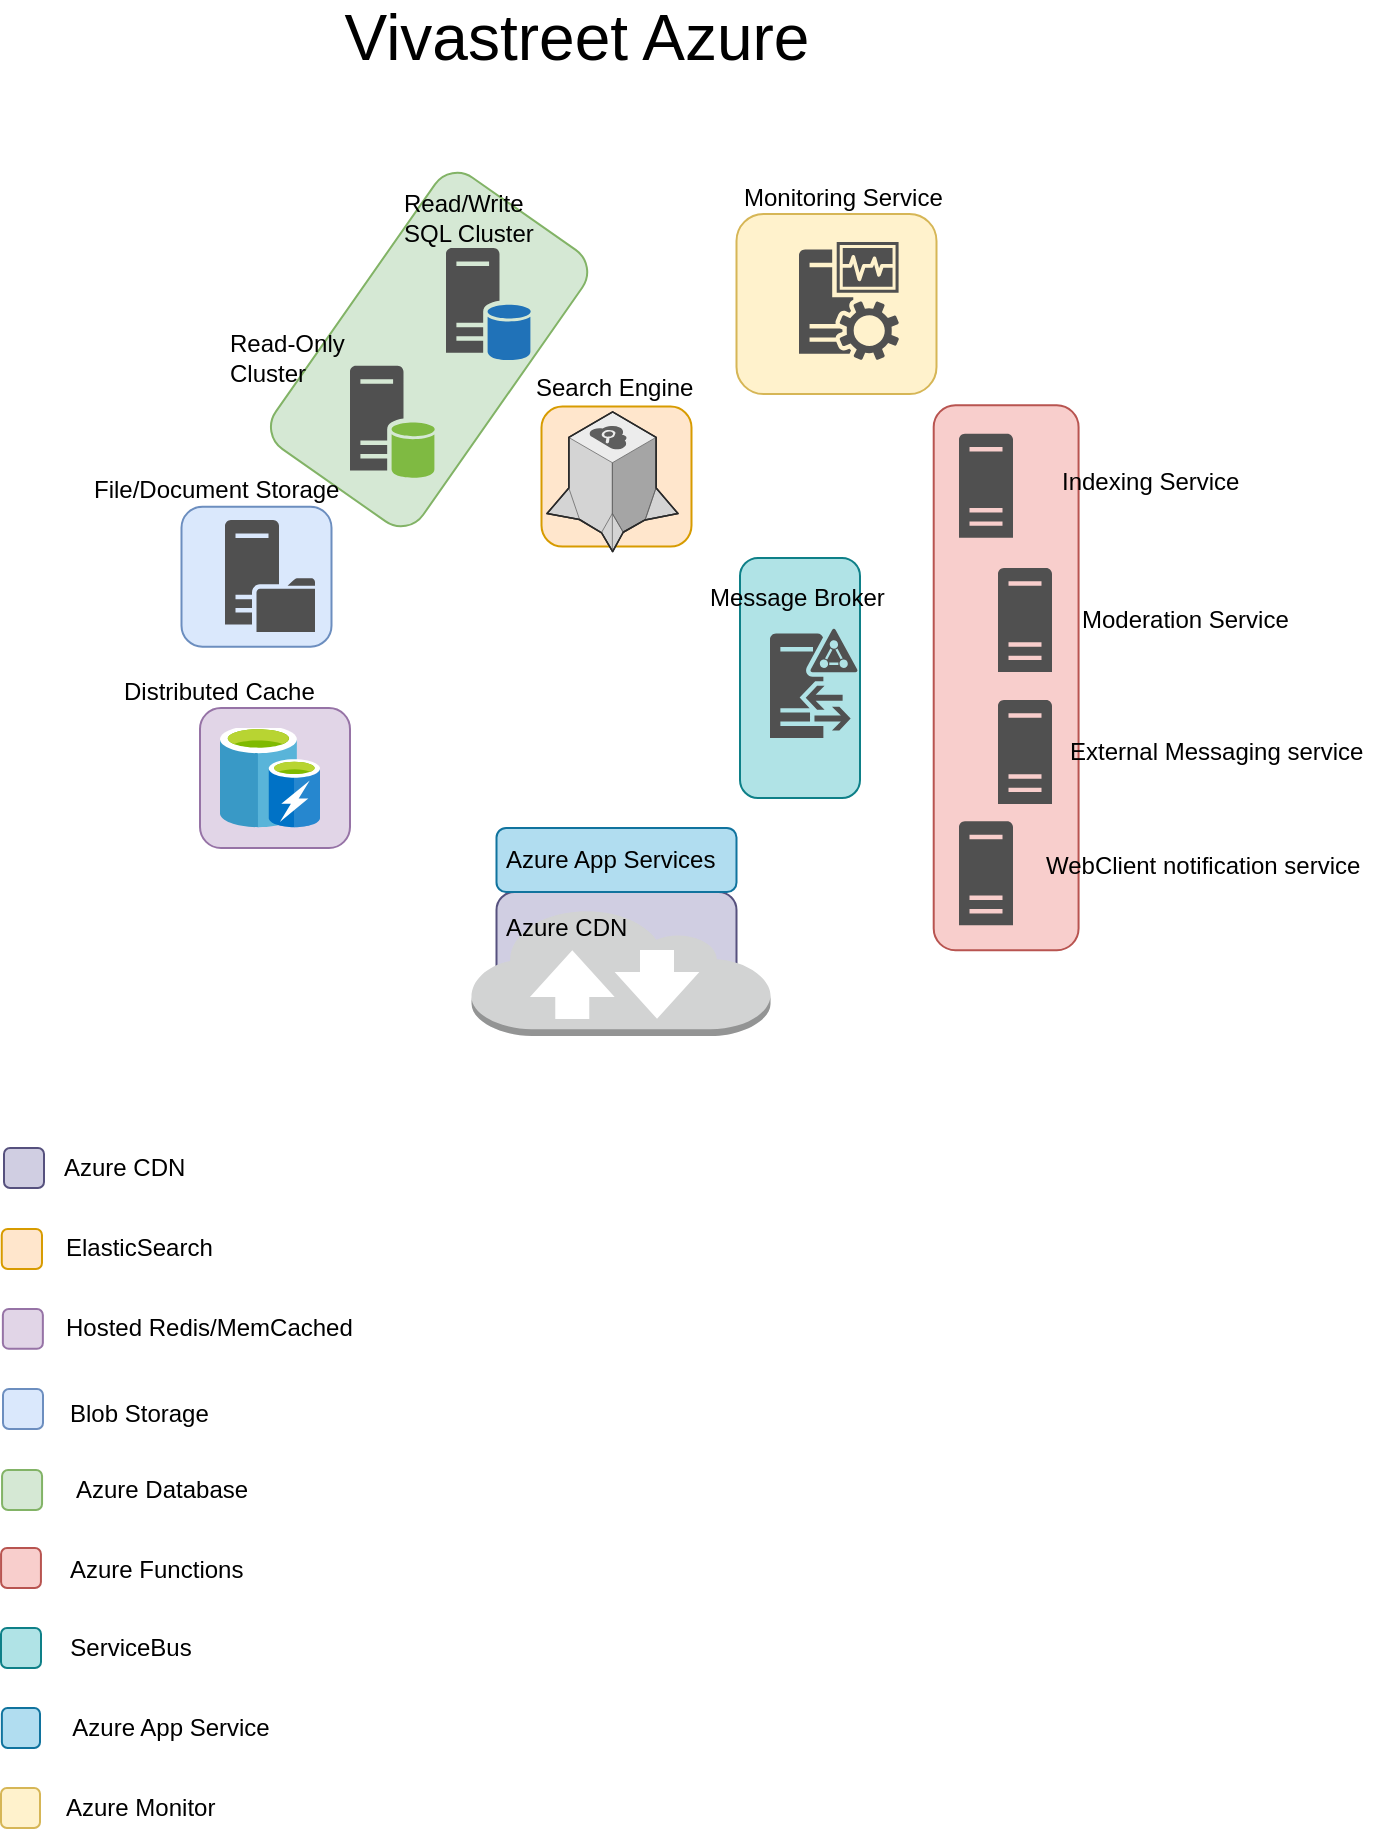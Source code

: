 <mxfile version="12.6.5" type="device"><diagram id="4O2F6CoNzN-h_bYHsUkI" name="Page-1"><mxGraphModel dx="1088" dy="968" grid="1" gridSize="10" guides="1" tooltips="1" connect="1" arrows="1" fold="1" page="1" pageScale="1" pageWidth="827" pageHeight="1169" math="0" shadow="0"><root><mxCell id="0"/><mxCell id="1" parent="0"/><mxCell id="XBKBYIljfQ9SbPrcRu22-1" value="" style="rounded=1;whiteSpace=wrap;html=1;fillColor=#d0cee2;strokeColor=#56517e;" vertex="1" parent="1"><mxGeometry x="378.25" y="472" width="120" height="60" as="geometry"/></mxCell><mxCell id="XBKBYIljfQ9SbPrcRu22-2" value="" style="outlineConnect=0;dashed=0;verticalLabelPosition=bottom;verticalAlign=top;align=center;html=1;shape=mxgraph.aws3.internet_2;fillColor=#D2D3D3;gradientColor=none;" vertex="1" parent="1"><mxGeometry x="365.75" y="480" width="149.5" height="64" as="geometry"/></mxCell><mxCell id="XBKBYIljfQ9SbPrcRu22-3" value="" style="rounded=1;whiteSpace=wrap;html=1;fillColor=#fff2cc;strokeColor=#d6b656;" vertex="1" parent="1"><mxGeometry x="498.25" y="133" width="100" height="90" as="geometry"/></mxCell><mxCell id="XBKBYIljfQ9SbPrcRu22-4" value="" style="rounded=1;whiteSpace=wrap;html=1;rotation=-90;fillColor=#ffe6cc;strokeColor=#d79b00;" vertex="1" parent="1"><mxGeometry x="403.25" y="226.79" width="70" height="75" as="geometry"/></mxCell><mxCell id="XBKBYIljfQ9SbPrcRu22-5" value="" style="rounded=1;whiteSpace=wrap;html=1;rotation=-55;fillColor=#d5e8d4;strokeColor=#82b366;" vertex="1" parent="1"><mxGeometry x="261.7" y="155.81" width="165.69" height="89.93" as="geometry"/></mxCell><mxCell id="XBKBYIljfQ9SbPrcRu22-6" value="" style="rounded=1;whiteSpace=wrap;html=1;rotation=-90;fillColor=#dae8fc;strokeColor=#6c8ebf;" vertex="1" parent="1"><mxGeometry x="223.25" y="276.86" width="70" height="75" as="geometry"/></mxCell><mxCell id="XBKBYIljfQ9SbPrcRu22-7" value="" style="rounded=1;whiteSpace=wrap;html=1;rotation=-90;fillColor=#e1d5e7;strokeColor=#9673a6;" vertex="1" parent="1"><mxGeometry x="232.5" y="377.5" width="70" height="75" as="geometry"/></mxCell><mxCell id="XBKBYIljfQ9SbPrcRu22-8" value="" style="rounded=1;whiteSpace=wrap;html=1;fillColor=#b1ddf0;strokeColor=#10739e;" vertex="1" parent="1"><mxGeometry x="378.25" y="440" width="120" height="32" as="geometry"/></mxCell><mxCell id="XBKBYIljfQ9SbPrcRu22-9" value="" style="rounded=1;whiteSpace=wrap;html=1;rotation=90;fillColor=#f8cecc;strokeColor=#b85450;" vertex="1" parent="1"><mxGeometry x="496.82" y="328.65" width="272.5" height="72.43" as="geometry"/></mxCell><mxCell id="XBKBYIljfQ9SbPrcRu22-10" value="" style="pointerEvents=1;shadow=0;dashed=0;html=1;strokeColor=none;fillColor=#505050;labelPosition=center;verticalLabelPosition=bottom;verticalAlign=top;outlineConnect=0;align=center;shape=mxgraph.office.servers.monitoring_sql_reporting_services;" vertex="1" parent="1"><mxGeometry x="529.5" y="147" width="50" height="59" as="geometry"/></mxCell><mxCell id="XBKBYIljfQ9SbPrcRu22-11" value="" style="pointerEvents=1;shadow=0;dashed=0;html=1;strokeColor=none;fillColor=#505050;labelPosition=center;verticalLabelPosition=bottom;verticalAlign=top;outlineConnect=0;align=center;shape=mxgraph.office.servers.database_server_blue;" vertex="1" parent="1"><mxGeometry x="353" y="150" width="43" height="56" as="geometry"/></mxCell><mxCell id="XBKBYIljfQ9SbPrcRu22-12" value="" style="pointerEvents=1;shadow=0;dashed=0;html=1;strokeColor=none;fillColor=#505050;labelPosition=center;verticalLabelPosition=bottom;verticalAlign=top;outlineConnect=0;align=center;shape=mxgraph.office.servers.database_server_green;" vertex="1" parent="1"><mxGeometry x="305" y="208.86" width="43" height="56" as="geometry"/></mxCell><mxCell id="XBKBYIljfQ9SbPrcRu22-14" value="Monitoring Service" style="text;html=1;align=left;verticalAlign=middle;resizable=0;points=[];autosize=1;" vertex="1" parent="1"><mxGeometry x="499.75" y="115" width="110" height="20" as="geometry"/></mxCell><mxCell id="XBKBYIljfQ9SbPrcRu22-15" value="" style="aspect=fixed;html=1;points=[];align=center;image;fontSize=12;image=img/lib/mscae/Cache_including_Redis.svg;" vertex="1" parent="1"><mxGeometry x="240" y="390" width="50" height="50" as="geometry"/></mxCell><mxCell id="XBKBYIljfQ9SbPrcRu22-16" value="" style="pointerEvents=1;shadow=0;dashed=0;html=1;strokeColor=none;fillColor=#505050;labelPosition=center;verticalLabelPosition=bottom;verticalAlign=top;outlineConnect=0;align=center;shape=mxgraph.office.servers.file_server;" vertex="1" parent="1"><mxGeometry x="242.5" y="286" width="45" height="56" as="geometry"/></mxCell><mxCell id="XBKBYIljfQ9SbPrcRu22-17" value="Distributed Cache" style="text;html=1;align=left;verticalAlign=middle;resizable=0;points=[];autosize=1;" vertex="1" parent="1"><mxGeometry x="190" y="362" width="110" height="20" as="geometry"/></mxCell><mxCell id="XBKBYIljfQ9SbPrcRu22-18" value="Search Engine" style="text;html=1;align=left;verticalAlign=middle;resizable=0;points=[];autosize=1;" vertex="1" parent="1"><mxGeometry x="395.5" y="209.93" width="90" height="20" as="geometry"/></mxCell><mxCell id="XBKBYIljfQ9SbPrcRu22-19" value="" style="verticalLabelPosition=bottom;html=1;verticalAlign=top;strokeWidth=1;align=center;outlineConnect=0;dashed=0;outlineConnect=0;shape=mxgraph.aws3d.searchEngine;fillColor=#ECECEC;strokeColor=#5E5E5E;aspect=fixed;" vertex="1" parent="1"><mxGeometry x="403.5" y="231.93" width="65.5" height="69.86" as="geometry"/></mxCell><mxCell id="XBKBYIljfQ9SbPrcRu22-20" value="Read-Only&lt;br&gt;Cluster" style="text;html=1;align=left;verticalAlign=middle;resizable=0;points=[];autosize=1;" vertex="1" parent="1"><mxGeometry x="242.5" y="190.0" width="70" height="30" as="geometry"/></mxCell><mxCell id="XBKBYIljfQ9SbPrcRu22-21" value="" style="group;fillColor=#ffffff;" vertex="1" connectable="0" parent="1"><mxGeometry x="490" y="310" width="100" height="85" as="geometry"/></mxCell><mxCell id="XBKBYIljfQ9SbPrcRu22-22" value="" style="rounded=1;whiteSpace=wrap;html=1;rotation=90;fillColor=#b0e3e6;strokeColor=#0e8088;" vertex="1" parent="XBKBYIljfQ9SbPrcRu22-21"><mxGeometry x="-20" y="25" width="120" height="60" as="geometry"/></mxCell><mxCell id="XBKBYIljfQ9SbPrcRu22-23" value="" style="pointerEvents=1;shadow=0;dashed=0;html=1;strokeColor=none;fillColor=#505050;labelPosition=center;verticalLabelPosition=bottom;verticalAlign=top;outlineConnect=0;align=center;shape=mxgraph.office.servers.active_directory_federation_services_proxy;" vertex="1" parent="XBKBYIljfQ9SbPrcRu22-21"><mxGeometry x="25" y="30" width="44" height="55" as="geometry"/></mxCell><mxCell id="XBKBYIljfQ9SbPrcRu22-24" value="Message Broker" style="text;html=1;align=left;verticalAlign=middle;resizable=0;points=[];autosize=1;" vertex="1" parent="XBKBYIljfQ9SbPrcRu22-21"><mxGeometry x="-7" y="5" width="100" height="20" as="geometry"/></mxCell><mxCell id="XBKBYIljfQ9SbPrcRu22-25" value="" style="pointerEvents=1;shadow=0;dashed=0;html=1;strokeColor=none;fillColor=#505050;labelPosition=center;verticalLabelPosition=bottom;verticalAlign=top;outlineConnect=0;align=center;shape=mxgraph.office.servers.server_generic;" vertex="1" parent="1"><mxGeometry x="609.5" y="242.86" width="27" height="52" as="geometry"/></mxCell><mxCell id="XBKBYIljfQ9SbPrcRu22-26" value="Indexing Service" style="text;html=1;align=left;verticalAlign=middle;resizable=0;points=[];autosize=1;" vertex="1" parent="1"><mxGeometry x="659" y="256.86" width="100" height="20" as="geometry"/></mxCell><mxCell id="XBKBYIljfQ9SbPrcRu22-27" value="File/Document&amp;nbsp;Storage" style="text;html=1;align=left;verticalAlign=middle;resizable=0;points=[];autosize=1;" vertex="1" parent="1"><mxGeometry x="175" y="261" width="140" height="20" as="geometry"/></mxCell><mxCell id="XBKBYIljfQ9SbPrcRu22-28" value="" style="pointerEvents=1;shadow=0;dashed=0;html=1;strokeColor=none;fillColor=#505050;labelPosition=center;verticalLabelPosition=bottom;verticalAlign=top;outlineConnect=0;align=center;shape=mxgraph.office.servers.server_generic;" vertex="1" parent="1"><mxGeometry x="629" y="310" width="27" height="52" as="geometry"/></mxCell><mxCell id="XBKBYIljfQ9SbPrcRu22-29" value="Moderation Service" style="text;html=1;align=left;verticalAlign=middle;resizable=0;points=[];autosize=1;" vertex="1" parent="1"><mxGeometry x="669" y="326" width="120" height="20" as="geometry"/></mxCell><mxCell id="XBKBYIljfQ9SbPrcRu22-30" value="" style="pointerEvents=1;shadow=0;dashed=0;html=1;strokeColor=none;fillColor=#505050;labelPosition=center;verticalLabelPosition=bottom;verticalAlign=top;outlineConnect=0;align=center;shape=mxgraph.office.servers.server_generic;" vertex="1" parent="1"><mxGeometry x="629" y="376" width="27" height="52" as="geometry"/></mxCell><mxCell id="XBKBYIljfQ9SbPrcRu22-31" value="&lt;div&gt;&lt;span&gt;Read/Write&lt;/span&gt;&lt;/div&gt;SQL Cluster" style="text;html=1;align=left;verticalAlign=middle;resizable=0;points=[];autosize=1;" vertex="1" parent="1"><mxGeometry x="330" y="120" width="80" height="30" as="geometry"/></mxCell><mxCell id="XBKBYIljfQ9SbPrcRu22-32" value="" style="pointerEvents=1;shadow=0;dashed=0;html=1;strokeColor=none;fillColor=#505050;labelPosition=center;verticalLabelPosition=bottom;verticalAlign=top;outlineConnect=0;align=center;shape=mxgraph.office.servers.server_generic;" vertex="1" parent="1"><mxGeometry x="609.5" y="436.64" width="27" height="52" as="geometry"/></mxCell><mxCell id="XBKBYIljfQ9SbPrcRu22-34" value="WebClient notification service" style="text;html=1;align=left;verticalAlign=middle;resizable=0;points=[];autosize=1;" vertex="1" parent="1"><mxGeometry x="651" y="448.64" width="170" height="20" as="geometry"/></mxCell><mxCell id="XBKBYIljfQ9SbPrcRu22-35" value="External Messaging service" style="text;html=1;align=left;verticalAlign=middle;resizable=0;points=[];autosize=1;" vertex="1" parent="1"><mxGeometry x="663" y="392" width="160" height="20" as="geometry"/></mxCell><mxCell id="XBKBYIljfQ9SbPrcRu22-36" value="" style="rounded=1;whiteSpace=wrap;html=1;fillColor=#d0cee2;strokeColor=#56517e;" vertex="1" parent="1"><mxGeometry x="132" y="600" width="20" height="20" as="geometry"/></mxCell><mxCell id="XBKBYIljfQ9SbPrcRu22-37" value="Azure CDN" style="text;html=1;align=left;verticalAlign=middle;resizable=0;points=[];autosize=1;" vertex="1" parent="1"><mxGeometry x="159.5" y="600" width="80" height="20" as="geometry"/></mxCell><mxCell id="XBKBYIljfQ9SbPrcRu22-38" value="" style="rounded=1;whiteSpace=wrap;html=1;rotation=-90;fillColor=#ffe6cc;strokeColor=#d79b00;" vertex="1" parent="1"><mxGeometry x="130.93" y="640.45" width="20" height="20.12" as="geometry"/></mxCell><mxCell id="XBKBYIljfQ9SbPrcRu22-39" value="ElasticSearch" style="text;html=1;align=left;verticalAlign=middle;resizable=0;points=[];autosize=1;" vertex="1" parent="1"><mxGeometry x="160.55" y="640.45" width="90" height="20" as="geometry"/></mxCell><mxCell id="XBKBYIljfQ9SbPrcRu22-40" value="" style="rounded=1;whiteSpace=wrap;html=1;rotation=-90;fillColor=#e1d5e7;strokeColor=#9673a6;" vertex="1" parent="1"><mxGeometry x="131.47" y="680.47" width="19.93" height="20" as="geometry"/></mxCell><mxCell id="XBKBYIljfQ9SbPrcRu22-41" value="Hosted Redis/MemCached" style="text;html=1;align=left;verticalAlign=middle;resizable=0;points=[];autosize=1;" vertex="1" parent="1"><mxGeometry x="160.55" y="680.47" width="160" height="20" as="geometry"/></mxCell><mxCell id="XBKBYIljfQ9SbPrcRu22-42" value="" style="rounded=1;whiteSpace=wrap;html=1;rotation=-90;fillColor=#dae8fc;strokeColor=#6c8ebf;" vertex="1" parent="1"><mxGeometry x="131.5" y="720.5" width="20" height="20" as="geometry"/></mxCell><mxCell id="XBKBYIljfQ9SbPrcRu22-43" value="Blob Storage" style="text;html=1;align=left;verticalAlign=middle;resizable=0;points=[];autosize=1;" vertex="1" parent="1"><mxGeometry x="163" y="723" width="80" height="20" as="geometry"/></mxCell><mxCell id="XBKBYIljfQ9SbPrcRu22-44" value="" style="rounded=1;whiteSpace=wrap;html=1;rotation=-90;fillColor=#d5e8d4;strokeColor=#82b366;direction=south;" vertex="1" parent="1"><mxGeometry x="131.03" y="760.97" width="20" height="20" as="geometry"/></mxCell><mxCell id="XBKBYIljfQ9SbPrcRu22-45" value="Azure Database" style="text;html=1;align=left;verticalAlign=middle;resizable=0;points=[];autosize=1;" vertex="1" parent="1"><mxGeometry x="166" y="760.97" width="100" height="20" as="geometry"/></mxCell><mxCell id="XBKBYIljfQ9SbPrcRu22-46" value="" style="rounded=1;whiteSpace=wrap;html=1;rotation=90;fillColor=#f8cecc;strokeColor=#b85450;" vertex="1" parent="1"><mxGeometry x="130.5" y="800" width="20" height="19.93" as="geometry"/></mxCell><mxCell id="XBKBYIljfQ9SbPrcRu22-47" value="Azure Functions" style="text;html=1;align=left;verticalAlign=middle;resizable=0;points=[];autosize=1;" vertex="1" parent="1"><mxGeometry x="163" y="801.21" width="100" height="20" as="geometry"/></mxCell><mxCell id="XBKBYIljfQ9SbPrcRu22-48" value="" style="rounded=1;whiteSpace=wrap;html=1;rotation=90;fillColor=#b0e3e6;strokeColor=#0e8088;" vertex="1" parent="1"><mxGeometry x="130.5" y="840" width="20" height="20" as="geometry"/></mxCell><mxCell id="XBKBYIljfQ9SbPrcRu22-49" value="ServiceBus" style="text;html=1;align=center;verticalAlign=middle;resizable=0;points=[];autosize=1;" vertex="1" parent="1"><mxGeometry x="154.5" y="840" width="80" height="20" as="geometry"/></mxCell><mxCell id="XBKBYIljfQ9SbPrcRu22-50" value="Azure CDN" style="text;html=1;align=left;verticalAlign=middle;resizable=0;points=[];autosize=1;" vertex="1" parent="1"><mxGeometry x="381" y="480" width="80" height="20" as="geometry"/></mxCell><mxCell id="XBKBYIljfQ9SbPrcRu22-51" value="" style="rounded=1;whiteSpace=wrap;html=1;fillColor=#b1ddf0;strokeColor=#10739e;" vertex="1" parent="1"><mxGeometry x="130.93" y="880" width="19.07" height="20" as="geometry"/></mxCell><mxCell id="XBKBYIljfQ9SbPrcRu22-52" value="Azure App Service" style="text;html=1;align=center;verticalAlign=middle;resizable=0;points=[];autosize=1;" vertex="1" parent="1"><mxGeometry x="159.5" y="880" width="110" height="20" as="geometry"/></mxCell><mxCell id="XBKBYIljfQ9SbPrcRu22-53" value="" style="rounded=1;whiteSpace=wrap;html=1;fillColor=#fff2cc;strokeColor=#d6b656;" vertex="1" parent="1"><mxGeometry x="130.5" y="920" width="19.5" height="20" as="geometry"/></mxCell><mxCell id="XBKBYIljfQ9SbPrcRu22-54" value="Azure Monitor" style="text;html=1;align=left;verticalAlign=middle;resizable=0;points=[];autosize=1;" vertex="1" parent="1"><mxGeometry x="161" y="920" width="90" height="20" as="geometry"/></mxCell><mxCell id="XBKBYIljfQ9SbPrcRu22-55" value="&lt;font style=&quot;font-size: 32px&quot;&gt;Vivastreet Azure&lt;/font&gt;" style="text;html=1;align=center;verticalAlign=middle;resizable=0;points=[];autosize=1;" vertex="1" parent="1"><mxGeometry x="293" y="30" width="250" height="30" as="geometry"/></mxCell><mxCell id="XBKBYIljfQ9SbPrcRu22-58" value="Azure App Services" style="text;html=1;align=left;verticalAlign=middle;resizable=0;points=[];autosize=1;" vertex="1" parent="1"><mxGeometry x="380.5" y="446" width="120" height="20" as="geometry"/></mxCell></root></mxGraphModel></diagram></mxfile>